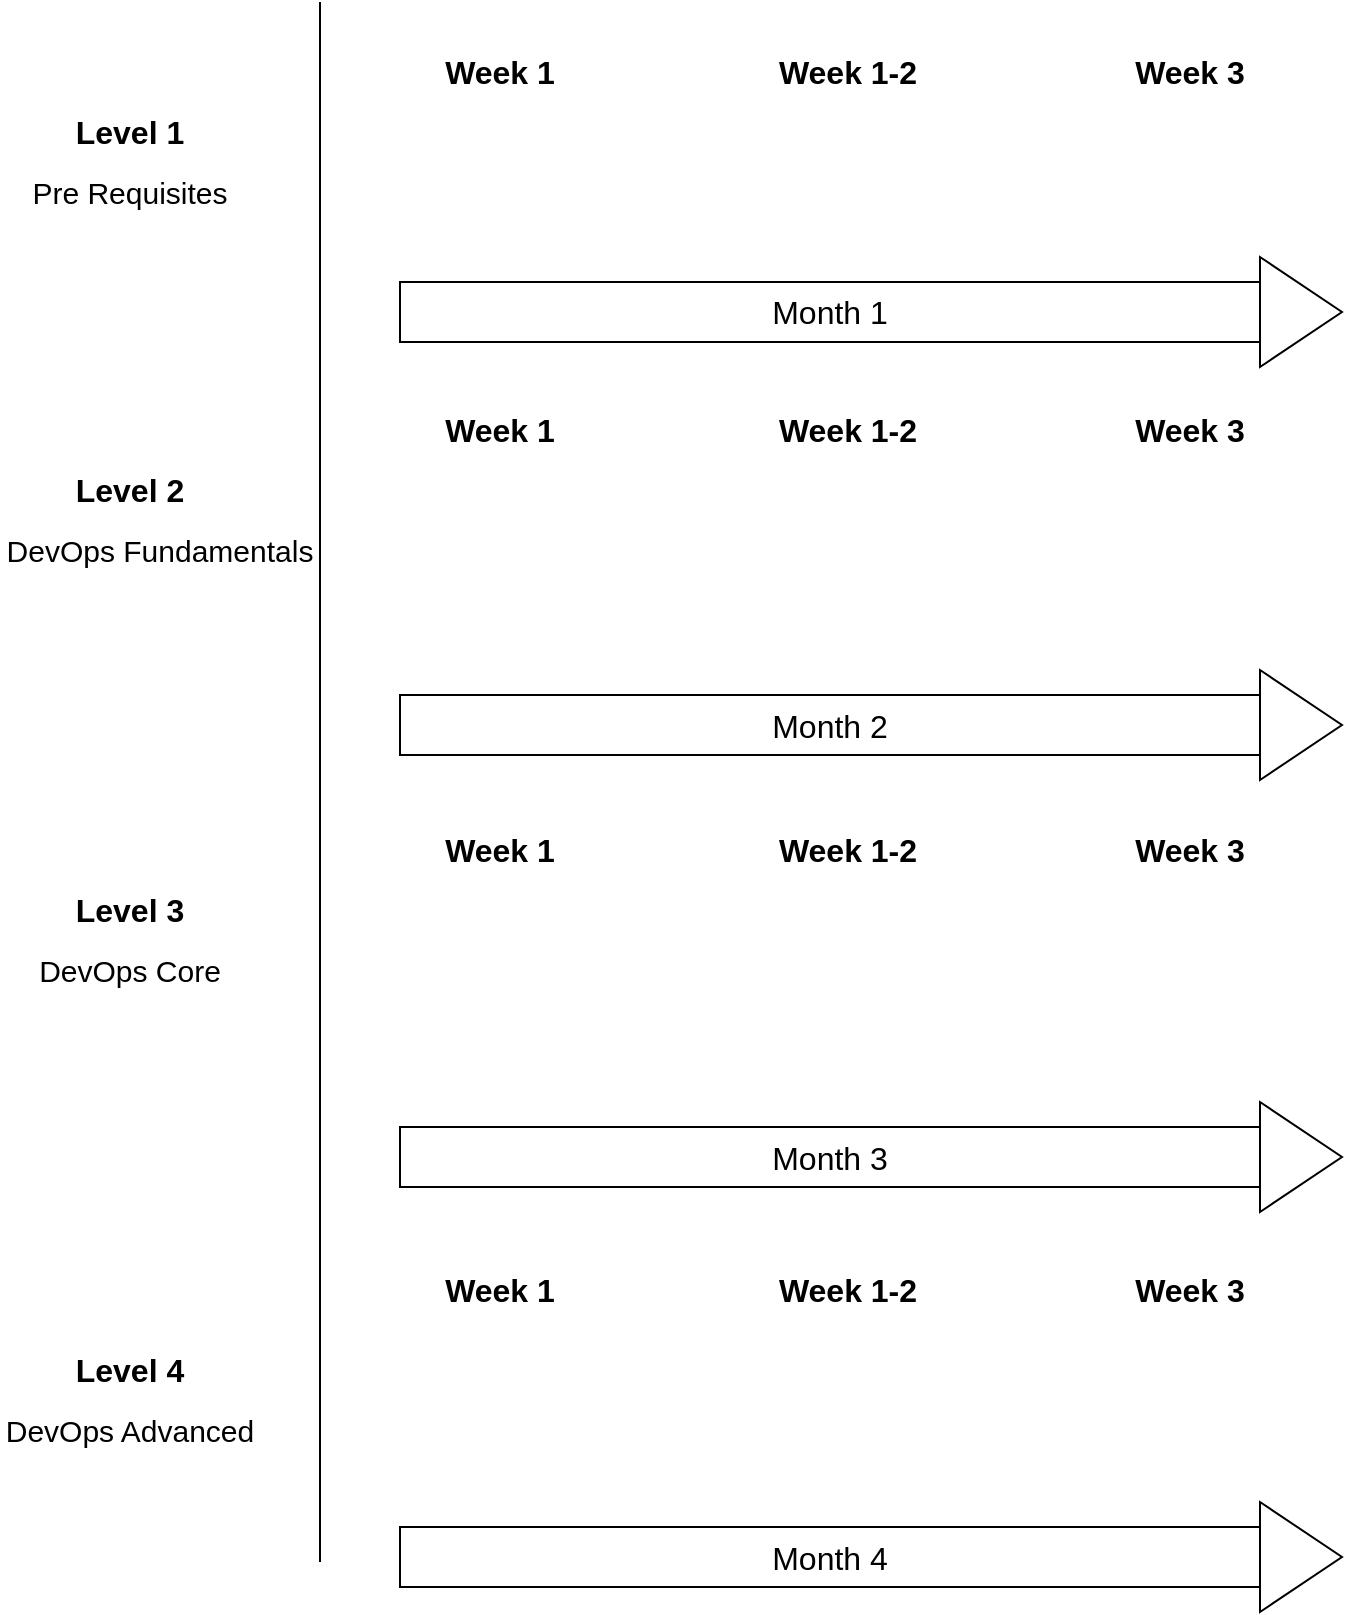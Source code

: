 <mxfile>
    <diagram id="FW_V25If0AhyIlpKmdC8" name="Page-1">
        <mxGraphModel dx="1087" dy="867" grid="1" gridSize="10" guides="1" tooltips="1" connect="1" arrows="1" fold="1" page="1" pageScale="1" pageWidth="850" pageHeight="1100" math="0" shadow="0">
            <root>
                <mxCell id="0"/>
                <mxCell id="1" parent="0"/>
                <mxCell id="2" value="Level 1" style="text;strokeColor=none;align=center;fillColor=none;html=1;verticalAlign=middle;whiteSpace=wrap;rounded=0;fontSize=16;fontStyle=1" vertex="1" parent="1">
                    <mxGeometry x="40" y="120" width="130" height="30" as="geometry"/>
                </mxCell>
                <mxCell id="3" value="Pre Requisites" style="text;strokeColor=none;align=center;fillColor=none;html=1;verticalAlign=middle;whiteSpace=wrap;rounded=0;fontSize=15;" vertex="1" parent="1">
                    <mxGeometry x="40" y="150" width="130" height="30" as="geometry"/>
                </mxCell>
                <mxCell id="6" value="Level 2" style="text;strokeColor=none;align=center;fillColor=none;html=1;verticalAlign=middle;whiteSpace=wrap;rounded=0;fontSize=16;fontStyle=1" vertex="1" parent="1">
                    <mxGeometry x="40" y="299" width="130" height="30" as="geometry"/>
                </mxCell>
                <mxCell id="7" value="DevOps Fundamentals" style="text;strokeColor=none;align=center;fillColor=none;html=1;verticalAlign=middle;whiteSpace=wrap;rounded=0;fontSize=15;" vertex="1" parent="1">
                    <mxGeometry x="40" y="329" width="160" height="30" as="geometry"/>
                </mxCell>
                <mxCell id="8" value="Level 3" style="text;strokeColor=none;align=center;fillColor=none;html=1;verticalAlign=middle;whiteSpace=wrap;rounded=0;fontSize=16;fontStyle=1" vertex="1" parent="1">
                    <mxGeometry x="40" y="509" width="130" height="30" as="geometry"/>
                </mxCell>
                <mxCell id="9" value="DevOps Core" style="text;strokeColor=none;align=center;fillColor=none;html=1;verticalAlign=middle;whiteSpace=wrap;rounded=0;fontSize=15;" vertex="1" parent="1">
                    <mxGeometry x="40" y="539" width="130" height="30" as="geometry"/>
                </mxCell>
                <mxCell id="10" value="Level 4" style="text;strokeColor=none;align=center;fillColor=none;html=1;verticalAlign=middle;whiteSpace=wrap;rounded=0;fontSize=16;fontStyle=1" vertex="1" parent="1">
                    <mxGeometry x="40" y="739" width="130" height="30" as="geometry"/>
                </mxCell>
                <mxCell id="11" value="DevOps Advanced" style="text;strokeColor=none;align=center;fillColor=none;html=1;verticalAlign=middle;whiteSpace=wrap;rounded=0;fontSize=15;" vertex="1" parent="1">
                    <mxGeometry x="40" y="769" width="130" height="30" as="geometry"/>
                </mxCell>
                <mxCell id="12" value="" style="endArrow=none;html=1;fontSize=16;" edge="1" parent="1">
                    <mxGeometry width="50" height="50" relative="1" as="geometry">
                        <mxPoint x="200" y="850" as="sourcePoint"/>
                        <mxPoint x="200" y="70" as="targetPoint"/>
                    </mxGeometry>
                </mxCell>
                <mxCell id="13" value="Week 1" style="text;strokeColor=none;align=center;fillColor=none;html=1;verticalAlign=middle;whiteSpace=wrap;rounded=0;fontSize=16;fontStyle=1" vertex="1" parent="1">
                    <mxGeometry x="240" y="90" width="100" height="30" as="geometry"/>
                </mxCell>
                <mxCell id="14" value="Week 1-2" style="text;strokeColor=none;align=center;fillColor=none;html=1;verticalAlign=middle;whiteSpace=wrap;rounded=0;fontSize=16;fontStyle=1" vertex="1" parent="1">
                    <mxGeometry x="399" y="90" width="130" height="30" as="geometry"/>
                </mxCell>
                <mxCell id="15" value="Week 3" style="text;strokeColor=none;align=center;fillColor=none;html=1;verticalAlign=middle;whiteSpace=wrap;rounded=0;fontSize=16;fontStyle=1" vertex="1" parent="1">
                    <mxGeometry x="570" y="90" width="130" height="30" as="geometry"/>
                </mxCell>
                <mxCell id="25" value="Week 1" style="text;strokeColor=none;align=center;fillColor=none;html=1;verticalAlign=middle;whiteSpace=wrap;rounded=0;fontSize=16;fontStyle=1" vertex="1" parent="1">
                    <mxGeometry x="240" y="269" width="100" height="30" as="geometry"/>
                </mxCell>
                <mxCell id="26" value="Week 1-2" style="text;strokeColor=none;align=center;fillColor=none;html=1;verticalAlign=middle;whiteSpace=wrap;rounded=0;fontSize=16;fontStyle=1" vertex="1" parent="1">
                    <mxGeometry x="399" y="269" width="130" height="30" as="geometry"/>
                </mxCell>
                <mxCell id="27" value="Week 3" style="text;strokeColor=none;align=center;fillColor=none;html=1;verticalAlign=middle;whiteSpace=wrap;rounded=0;fontSize=16;fontStyle=1" vertex="1" parent="1">
                    <mxGeometry x="570" y="269" width="130" height="30" as="geometry"/>
                </mxCell>
                <mxCell id="28" value="Week 1" style="text;strokeColor=none;align=center;fillColor=none;html=1;verticalAlign=middle;whiteSpace=wrap;rounded=0;fontSize=16;fontStyle=1" vertex="1" parent="1">
                    <mxGeometry x="240" y="479" width="100" height="30" as="geometry"/>
                </mxCell>
                <mxCell id="29" value="Week 1-2" style="text;strokeColor=none;align=center;fillColor=none;html=1;verticalAlign=middle;whiteSpace=wrap;rounded=0;fontSize=16;fontStyle=1" vertex="1" parent="1">
                    <mxGeometry x="399" y="479" width="130" height="30" as="geometry"/>
                </mxCell>
                <mxCell id="30" value="Week 3" style="text;strokeColor=none;align=center;fillColor=none;html=1;verticalAlign=middle;whiteSpace=wrap;rounded=0;fontSize=16;fontStyle=1" vertex="1" parent="1">
                    <mxGeometry x="570" y="479" width="130" height="30" as="geometry"/>
                </mxCell>
                <mxCell id="31" value="Week 1" style="text;strokeColor=none;align=center;fillColor=none;html=1;verticalAlign=middle;whiteSpace=wrap;rounded=0;fontSize=16;fontStyle=1" vertex="1" parent="1">
                    <mxGeometry x="240" y="699" width="100" height="30" as="geometry"/>
                </mxCell>
                <mxCell id="32" value="Week 1-2" style="text;strokeColor=none;align=center;fillColor=none;html=1;verticalAlign=middle;whiteSpace=wrap;rounded=0;fontSize=16;fontStyle=1" vertex="1" parent="1">
                    <mxGeometry x="399" y="699" width="130" height="30" as="geometry"/>
                </mxCell>
                <mxCell id="33" value="Week 3" style="text;strokeColor=none;align=center;fillColor=none;html=1;verticalAlign=middle;whiteSpace=wrap;rounded=0;fontSize=16;fontStyle=1" vertex="1" parent="1">
                    <mxGeometry x="570" y="699" width="130" height="30" as="geometry"/>
                </mxCell>
                <mxCell id="38" value="" style="group" vertex="1" connectable="0" parent="1">
                    <mxGeometry x="240" y="197.5" width="471" height="55" as="geometry"/>
                </mxCell>
                <mxCell id="36" value="Month 1" style="rounded=0;whiteSpace=wrap;html=1;fontSize=16;" vertex="1" parent="38">
                    <mxGeometry y="12.5" width="430" height="30" as="geometry"/>
                </mxCell>
                <mxCell id="37" value="" style="triangle;whiteSpace=wrap;html=1;fontSize=16;" vertex="1" parent="38">
                    <mxGeometry x="430" width="41" height="55" as="geometry"/>
                </mxCell>
                <mxCell id="39" value="" style="group" vertex="1" connectable="0" parent="1">
                    <mxGeometry x="240" y="404" width="471" height="55" as="geometry"/>
                </mxCell>
                <mxCell id="40" value="Month 2" style="rounded=0;whiteSpace=wrap;html=1;fontSize=16;" vertex="1" parent="39">
                    <mxGeometry y="12.5" width="430" height="30" as="geometry"/>
                </mxCell>
                <mxCell id="41" value="" style="triangle;whiteSpace=wrap;html=1;fontSize=16;" vertex="1" parent="39">
                    <mxGeometry x="430" width="41" height="55" as="geometry"/>
                </mxCell>
                <mxCell id="42" value="" style="group" vertex="1" connectable="0" parent="1">
                    <mxGeometry x="240" y="620" width="471" height="55" as="geometry"/>
                </mxCell>
                <mxCell id="43" value="Month 3" style="rounded=0;whiteSpace=wrap;html=1;fontSize=16;" vertex="1" parent="42">
                    <mxGeometry y="12.5" width="430" height="30" as="geometry"/>
                </mxCell>
                <mxCell id="44" value="" style="triangle;whiteSpace=wrap;html=1;fontSize=16;" vertex="1" parent="42">
                    <mxGeometry x="430" width="41" height="55" as="geometry"/>
                </mxCell>
                <mxCell id="45" value="" style="group" vertex="1" connectable="0" parent="1">
                    <mxGeometry x="240" y="820" width="471" height="55" as="geometry"/>
                </mxCell>
                <mxCell id="46" value="Month 4" style="rounded=0;whiteSpace=wrap;html=1;fontSize=16;" vertex="1" parent="45">
                    <mxGeometry y="12.5" width="430" height="30" as="geometry"/>
                </mxCell>
                <mxCell id="47" value="" style="triangle;whiteSpace=wrap;html=1;fontSize=16;" vertex="1" parent="45">
                    <mxGeometry x="430" width="41" height="55" as="geometry"/>
                </mxCell>
            </root>
        </mxGraphModel>
    </diagram>
</mxfile>